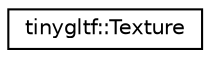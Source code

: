 digraph "Graphical Class Hierarchy"
{
  edge [fontname="Helvetica",fontsize="10",labelfontname="Helvetica",labelfontsize="10"];
  node [fontname="Helvetica",fontsize="10",shape=record];
  rankdir="LR";
  Node0 [label="tinygltf::Texture",height=0.2,width=0.4,color="black", fillcolor="white", style="filled",URL="$structtinygltf_1_1Texture.html"];
}
